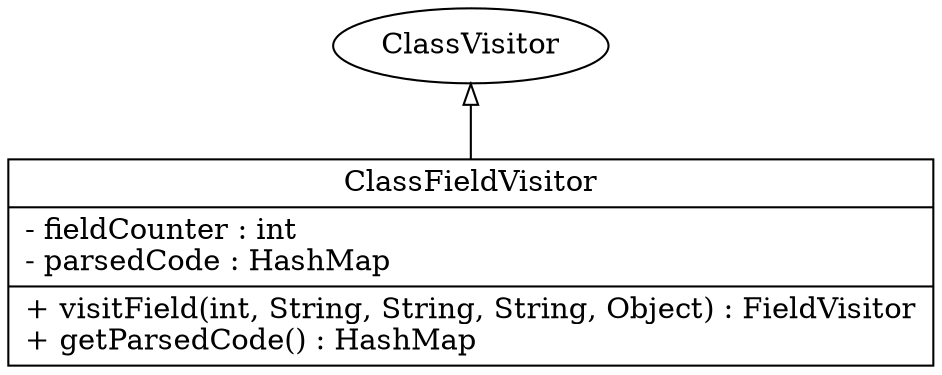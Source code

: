 digraph G{
rankdir=BT;
ClassFieldVisitor [
shape="record",
label = "{ClassFieldVisitor|- fieldCounter : int\l- parsedCode : HashMap\l|+ visitField(int, String, String, String, Object) : FieldVisitor\l+ getParsedCode() : HashMap\l}"
];ClassFieldVisitor -> ClassVisitor [arrowhead="onormal", style="solid"];}